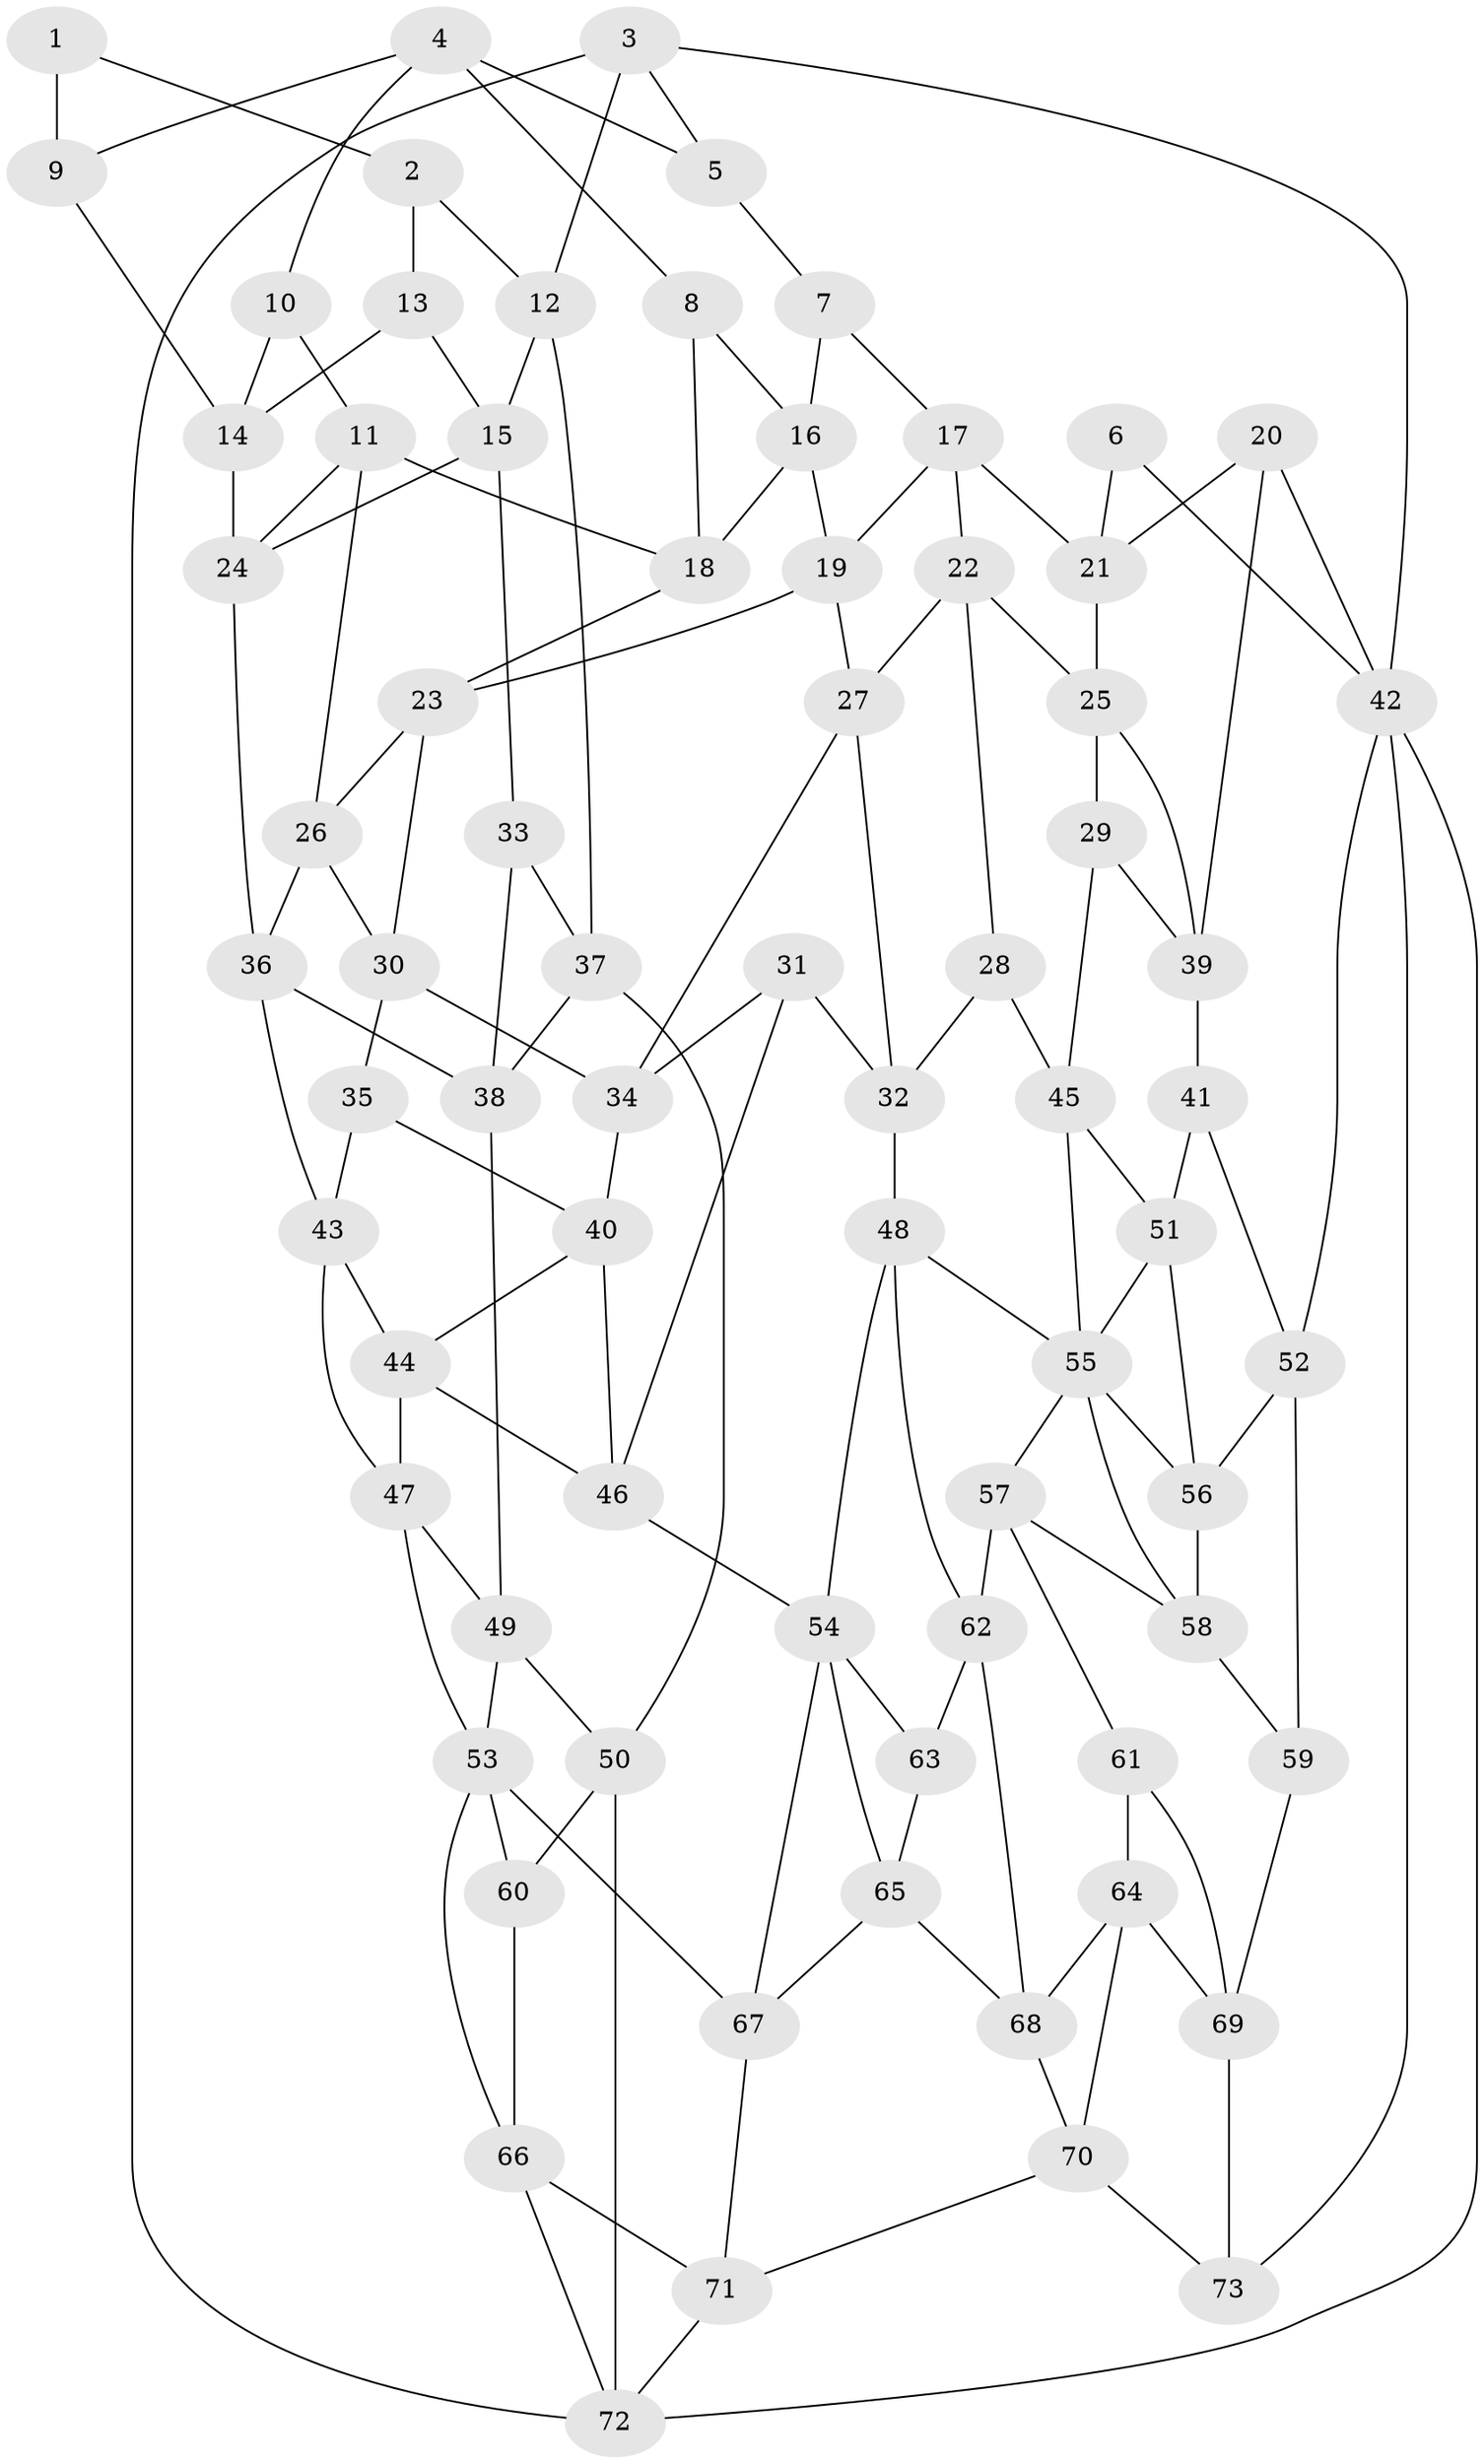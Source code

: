// original degree distribution, {3: 0.02054794520547945, 4: 0.2465753424657534, 5: 0.4863013698630137, 6: 0.2465753424657534}
// Generated by graph-tools (version 1.1) at 2025/51/03/09/25 03:51:07]
// undirected, 73 vertices, 138 edges
graph export_dot {
graph [start="1"]
  node [color=gray90,style=filled];
  1;
  2;
  3;
  4;
  5;
  6;
  7;
  8;
  9;
  10;
  11;
  12;
  13;
  14;
  15;
  16;
  17;
  18;
  19;
  20;
  21;
  22;
  23;
  24;
  25;
  26;
  27;
  28;
  29;
  30;
  31;
  32;
  33;
  34;
  35;
  36;
  37;
  38;
  39;
  40;
  41;
  42;
  43;
  44;
  45;
  46;
  47;
  48;
  49;
  50;
  51;
  52;
  53;
  54;
  55;
  56;
  57;
  58;
  59;
  60;
  61;
  62;
  63;
  64;
  65;
  66;
  67;
  68;
  69;
  70;
  71;
  72;
  73;
  1 -- 2 [weight=1.0];
  1 -- 9 [weight=2.0];
  2 -- 12 [weight=1.0];
  2 -- 13 [weight=2.0];
  3 -- 5 [weight=1.0];
  3 -- 12 [weight=1.0];
  3 -- 42 [weight=1.0];
  3 -- 72 [weight=1.0];
  4 -- 5 [weight=1.0];
  4 -- 8 [weight=1.0];
  4 -- 9 [weight=1.0];
  4 -- 10 [weight=1.0];
  5 -- 7 [weight=1.0];
  6 -- 21 [weight=1.0];
  6 -- 42 [weight=1.0];
  7 -- 16 [weight=1.0];
  7 -- 17 [weight=1.0];
  8 -- 16 [weight=1.0];
  8 -- 18 [weight=1.0];
  9 -- 14 [weight=1.0];
  10 -- 11 [weight=1.0];
  10 -- 14 [weight=1.0];
  11 -- 18 [weight=1.0];
  11 -- 24 [weight=1.0];
  11 -- 26 [weight=1.0];
  12 -- 15 [weight=1.0];
  12 -- 37 [weight=1.0];
  13 -- 14 [weight=1.0];
  13 -- 15 [weight=1.0];
  14 -- 24 [weight=1.0];
  15 -- 24 [weight=1.0];
  15 -- 33 [weight=1.0];
  16 -- 18 [weight=1.0];
  16 -- 19 [weight=1.0];
  17 -- 19 [weight=1.0];
  17 -- 21 [weight=1.0];
  17 -- 22 [weight=1.0];
  18 -- 23 [weight=1.0];
  19 -- 23 [weight=1.0];
  19 -- 27 [weight=1.0];
  20 -- 21 [weight=1.0];
  20 -- 39 [weight=1.0];
  20 -- 42 [weight=1.0];
  21 -- 25 [weight=1.0];
  22 -- 25 [weight=1.0];
  22 -- 27 [weight=1.0];
  22 -- 28 [weight=1.0];
  23 -- 26 [weight=1.0];
  23 -- 30 [weight=1.0];
  24 -- 36 [weight=1.0];
  25 -- 29 [weight=1.0];
  25 -- 39 [weight=1.0];
  26 -- 30 [weight=1.0];
  26 -- 36 [weight=1.0];
  27 -- 32 [weight=1.0];
  27 -- 34 [weight=1.0];
  28 -- 32 [weight=1.0];
  28 -- 45 [weight=1.0];
  29 -- 39 [weight=1.0];
  29 -- 45 [weight=1.0];
  30 -- 34 [weight=1.0];
  30 -- 35 [weight=1.0];
  31 -- 32 [weight=1.0];
  31 -- 34 [weight=1.0];
  31 -- 46 [weight=1.0];
  32 -- 48 [weight=1.0];
  33 -- 37 [weight=1.0];
  33 -- 38 [weight=1.0];
  34 -- 40 [weight=1.0];
  35 -- 40 [weight=1.0];
  35 -- 43 [weight=1.0];
  36 -- 38 [weight=1.0];
  36 -- 43 [weight=1.0];
  37 -- 38 [weight=1.0];
  37 -- 50 [weight=1.0];
  38 -- 49 [weight=1.0];
  39 -- 41 [weight=1.0];
  40 -- 44 [weight=1.0];
  40 -- 46 [weight=1.0];
  41 -- 51 [weight=1.0];
  41 -- 52 [weight=1.0];
  42 -- 52 [weight=1.0];
  42 -- 72 [weight=1.0];
  42 -- 73 [weight=1.0];
  43 -- 44 [weight=1.0];
  43 -- 47 [weight=1.0];
  44 -- 46 [weight=1.0];
  44 -- 47 [weight=1.0];
  45 -- 51 [weight=1.0];
  45 -- 55 [weight=1.0];
  46 -- 54 [weight=1.0];
  47 -- 49 [weight=1.0];
  47 -- 53 [weight=1.0];
  48 -- 54 [weight=1.0];
  48 -- 55 [weight=1.0];
  48 -- 62 [weight=1.0];
  49 -- 50 [weight=1.0];
  49 -- 53 [weight=1.0];
  50 -- 60 [weight=1.0];
  50 -- 72 [weight=1.0];
  51 -- 55 [weight=1.0];
  51 -- 56 [weight=1.0];
  52 -- 56 [weight=1.0];
  52 -- 59 [weight=1.0];
  53 -- 60 [weight=1.0];
  53 -- 66 [weight=1.0];
  53 -- 67 [weight=1.0];
  54 -- 63 [weight=1.0];
  54 -- 65 [weight=1.0];
  54 -- 67 [weight=1.0];
  55 -- 56 [weight=1.0];
  55 -- 57 [weight=1.0];
  55 -- 58 [weight=1.0];
  56 -- 58 [weight=1.0];
  57 -- 58 [weight=1.0];
  57 -- 61 [weight=1.0];
  57 -- 62 [weight=1.0];
  58 -- 59 [weight=1.0];
  59 -- 69 [weight=1.0];
  60 -- 66 [weight=1.0];
  61 -- 64 [weight=1.0];
  61 -- 69 [weight=1.0];
  62 -- 63 [weight=1.0];
  62 -- 68 [weight=1.0];
  63 -- 65 [weight=1.0];
  64 -- 68 [weight=1.0];
  64 -- 69 [weight=1.0];
  64 -- 70 [weight=1.0];
  65 -- 67 [weight=1.0];
  65 -- 68 [weight=1.0];
  66 -- 71 [weight=1.0];
  66 -- 72 [weight=1.0];
  67 -- 71 [weight=1.0];
  68 -- 70 [weight=1.0];
  69 -- 73 [weight=1.0];
  70 -- 71 [weight=1.0];
  70 -- 73 [weight=1.0];
  71 -- 72 [weight=1.0];
}
